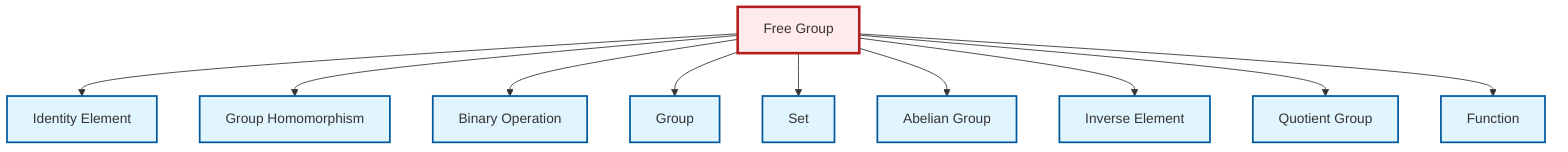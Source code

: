 graph TD
    classDef definition fill:#e1f5fe,stroke:#01579b,stroke-width:2px
    classDef theorem fill:#f3e5f5,stroke:#4a148c,stroke-width:2px
    classDef axiom fill:#fff3e0,stroke:#e65100,stroke-width:2px
    classDef example fill:#e8f5e9,stroke:#1b5e20,stroke-width:2px
    classDef current fill:#ffebee,stroke:#b71c1c,stroke-width:3px
    def-group["Group"]:::definition
    def-abelian-group["Abelian Group"]:::definition
    def-homomorphism["Group Homomorphism"]:::definition
    def-quotient-group["Quotient Group"]:::definition
    def-free-group["Free Group"]:::definition
    def-binary-operation["Binary Operation"]:::definition
    def-inverse-element["Inverse Element"]:::definition
    def-identity-element["Identity Element"]:::definition
    def-function["Function"]:::definition
    def-set["Set"]:::definition
    def-free-group --> def-identity-element
    def-free-group --> def-homomorphism
    def-free-group --> def-binary-operation
    def-free-group --> def-group
    def-free-group --> def-set
    def-free-group --> def-abelian-group
    def-free-group --> def-inverse-element
    def-free-group --> def-quotient-group
    def-free-group --> def-function
    class def-free-group current